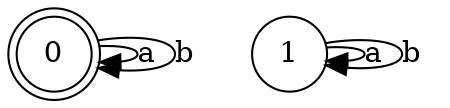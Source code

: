 
digraph{
//Nodos
node[shape=doublecircle] Node0 [label="0"];
node[shape=circle] Node1 [label="1"];
//Transiciones Queda Nodo 1 desconectado
Node0->Node0 [label="a"];
Node1->Node1 [label="a"];
Node0->Node0 [label="b"];
Node1->Node1 [label="b"];
}